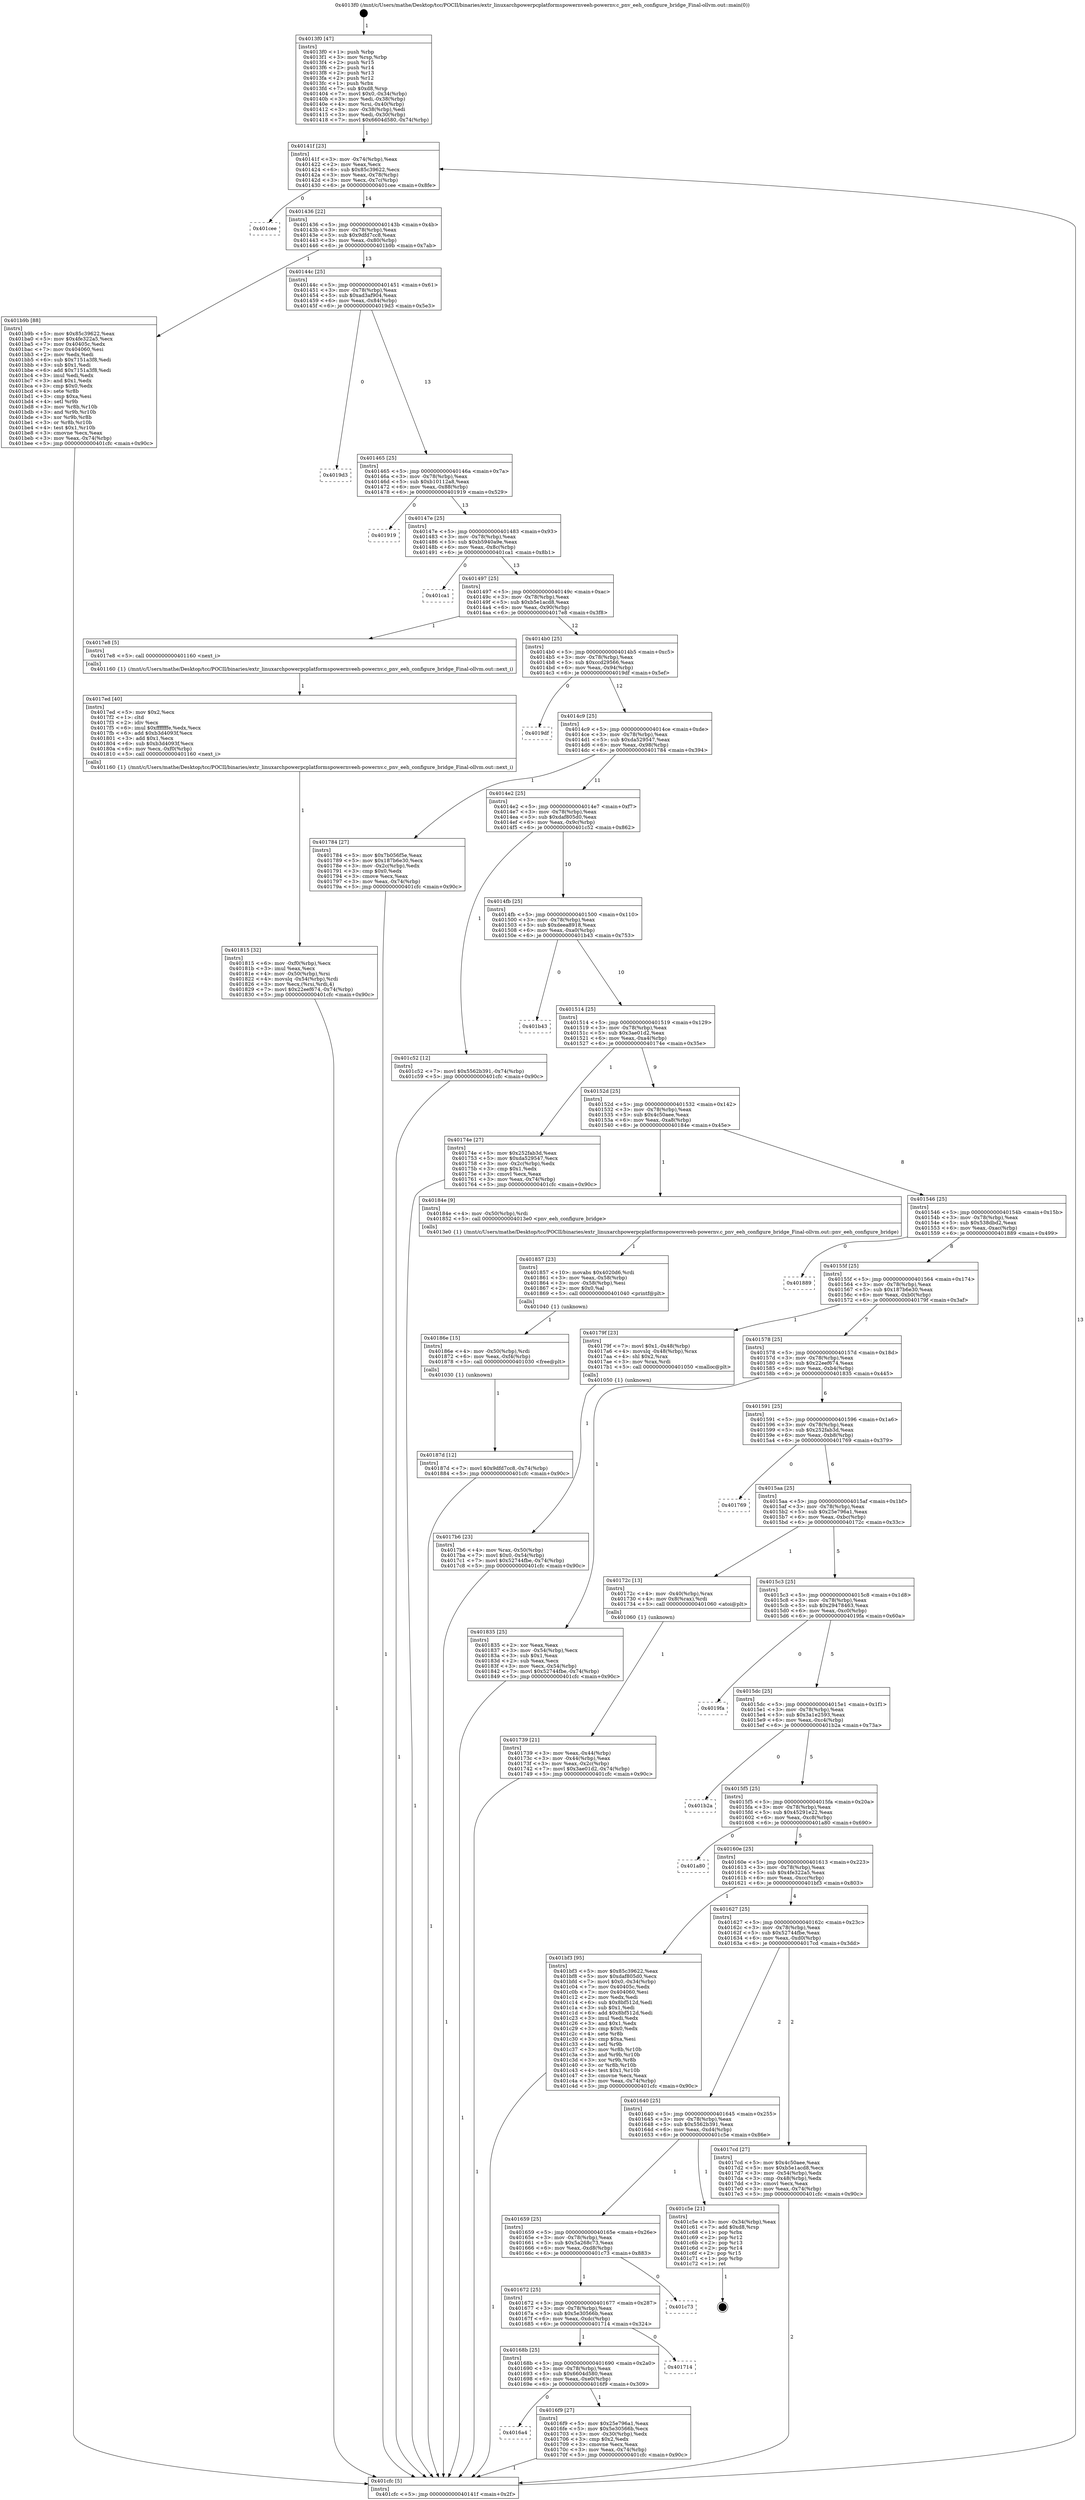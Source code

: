 digraph "0x4013f0" {
  label = "0x4013f0 (/mnt/c/Users/mathe/Desktop/tcc/POCII/binaries/extr_linuxarchpowerpcplatformspowernveeh-powernv.c_pnv_eeh_configure_bridge_Final-ollvm.out::main(0))"
  labelloc = "t"
  node[shape=record]

  Entry [label="",width=0.3,height=0.3,shape=circle,fillcolor=black,style=filled]
  "0x40141f" [label="{
     0x40141f [23]\l
     | [instrs]\l
     &nbsp;&nbsp;0x40141f \<+3\>: mov -0x74(%rbp),%eax\l
     &nbsp;&nbsp;0x401422 \<+2\>: mov %eax,%ecx\l
     &nbsp;&nbsp;0x401424 \<+6\>: sub $0x85c39622,%ecx\l
     &nbsp;&nbsp;0x40142a \<+3\>: mov %eax,-0x78(%rbp)\l
     &nbsp;&nbsp;0x40142d \<+3\>: mov %ecx,-0x7c(%rbp)\l
     &nbsp;&nbsp;0x401430 \<+6\>: je 0000000000401cee \<main+0x8fe\>\l
  }"]
  "0x401cee" [label="{
     0x401cee\l
  }", style=dashed]
  "0x401436" [label="{
     0x401436 [22]\l
     | [instrs]\l
     &nbsp;&nbsp;0x401436 \<+5\>: jmp 000000000040143b \<main+0x4b\>\l
     &nbsp;&nbsp;0x40143b \<+3\>: mov -0x78(%rbp),%eax\l
     &nbsp;&nbsp;0x40143e \<+5\>: sub $0x9dfd7cc8,%eax\l
     &nbsp;&nbsp;0x401443 \<+3\>: mov %eax,-0x80(%rbp)\l
     &nbsp;&nbsp;0x401446 \<+6\>: je 0000000000401b9b \<main+0x7ab\>\l
  }"]
  Exit [label="",width=0.3,height=0.3,shape=circle,fillcolor=black,style=filled,peripheries=2]
  "0x401b9b" [label="{
     0x401b9b [88]\l
     | [instrs]\l
     &nbsp;&nbsp;0x401b9b \<+5\>: mov $0x85c39622,%eax\l
     &nbsp;&nbsp;0x401ba0 \<+5\>: mov $0x4fe322a5,%ecx\l
     &nbsp;&nbsp;0x401ba5 \<+7\>: mov 0x40405c,%edx\l
     &nbsp;&nbsp;0x401bac \<+7\>: mov 0x404060,%esi\l
     &nbsp;&nbsp;0x401bb3 \<+2\>: mov %edx,%edi\l
     &nbsp;&nbsp;0x401bb5 \<+6\>: sub $0x7151a3f8,%edi\l
     &nbsp;&nbsp;0x401bbb \<+3\>: sub $0x1,%edi\l
     &nbsp;&nbsp;0x401bbe \<+6\>: add $0x7151a3f8,%edi\l
     &nbsp;&nbsp;0x401bc4 \<+3\>: imul %edi,%edx\l
     &nbsp;&nbsp;0x401bc7 \<+3\>: and $0x1,%edx\l
     &nbsp;&nbsp;0x401bca \<+3\>: cmp $0x0,%edx\l
     &nbsp;&nbsp;0x401bcd \<+4\>: sete %r8b\l
     &nbsp;&nbsp;0x401bd1 \<+3\>: cmp $0xa,%esi\l
     &nbsp;&nbsp;0x401bd4 \<+4\>: setl %r9b\l
     &nbsp;&nbsp;0x401bd8 \<+3\>: mov %r8b,%r10b\l
     &nbsp;&nbsp;0x401bdb \<+3\>: and %r9b,%r10b\l
     &nbsp;&nbsp;0x401bde \<+3\>: xor %r9b,%r8b\l
     &nbsp;&nbsp;0x401be1 \<+3\>: or %r8b,%r10b\l
     &nbsp;&nbsp;0x401be4 \<+4\>: test $0x1,%r10b\l
     &nbsp;&nbsp;0x401be8 \<+3\>: cmovne %ecx,%eax\l
     &nbsp;&nbsp;0x401beb \<+3\>: mov %eax,-0x74(%rbp)\l
     &nbsp;&nbsp;0x401bee \<+5\>: jmp 0000000000401cfc \<main+0x90c\>\l
  }"]
  "0x40144c" [label="{
     0x40144c [25]\l
     | [instrs]\l
     &nbsp;&nbsp;0x40144c \<+5\>: jmp 0000000000401451 \<main+0x61\>\l
     &nbsp;&nbsp;0x401451 \<+3\>: mov -0x78(%rbp),%eax\l
     &nbsp;&nbsp;0x401454 \<+5\>: sub $0xad3af904,%eax\l
     &nbsp;&nbsp;0x401459 \<+6\>: mov %eax,-0x84(%rbp)\l
     &nbsp;&nbsp;0x40145f \<+6\>: je 00000000004019d3 \<main+0x5e3\>\l
  }"]
  "0x40187d" [label="{
     0x40187d [12]\l
     | [instrs]\l
     &nbsp;&nbsp;0x40187d \<+7\>: movl $0x9dfd7cc8,-0x74(%rbp)\l
     &nbsp;&nbsp;0x401884 \<+5\>: jmp 0000000000401cfc \<main+0x90c\>\l
  }"]
  "0x4019d3" [label="{
     0x4019d3\l
  }", style=dashed]
  "0x401465" [label="{
     0x401465 [25]\l
     | [instrs]\l
     &nbsp;&nbsp;0x401465 \<+5\>: jmp 000000000040146a \<main+0x7a\>\l
     &nbsp;&nbsp;0x40146a \<+3\>: mov -0x78(%rbp),%eax\l
     &nbsp;&nbsp;0x40146d \<+5\>: sub $0xb10112a8,%eax\l
     &nbsp;&nbsp;0x401472 \<+6\>: mov %eax,-0x88(%rbp)\l
     &nbsp;&nbsp;0x401478 \<+6\>: je 0000000000401919 \<main+0x529\>\l
  }"]
  "0x40186e" [label="{
     0x40186e [15]\l
     | [instrs]\l
     &nbsp;&nbsp;0x40186e \<+4\>: mov -0x50(%rbp),%rdi\l
     &nbsp;&nbsp;0x401872 \<+6\>: mov %eax,-0xf4(%rbp)\l
     &nbsp;&nbsp;0x401878 \<+5\>: call 0000000000401030 \<free@plt\>\l
     | [calls]\l
     &nbsp;&nbsp;0x401030 \{1\} (unknown)\l
  }"]
  "0x401919" [label="{
     0x401919\l
  }", style=dashed]
  "0x40147e" [label="{
     0x40147e [25]\l
     | [instrs]\l
     &nbsp;&nbsp;0x40147e \<+5\>: jmp 0000000000401483 \<main+0x93\>\l
     &nbsp;&nbsp;0x401483 \<+3\>: mov -0x78(%rbp),%eax\l
     &nbsp;&nbsp;0x401486 \<+5\>: sub $0xb5940a9e,%eax\l
     &nbsp;&nbsp;0x40148b \<+6\>: mov %eax,-0x8c(%rbp)\l
     &nbsp;&nbsp;0x401491 \<+6\>: je 0000000000401ca1 \<main+0x8b1\>\l
  }"]
  "0x401857" [label="{
     0x401857 [23]\l
     | [instrs]\l
     &nbsp;&nbsp;0x401857 \<+10\>: movabs $0x4020d6,%rdi\l
     &nbsp;&nbsp;0x401861 \<+3\>: mov %eax,-0x58(%rbp)\l
     &nbsp;&nbsp;0x401864 \<+3\>: mov -0x58(%rbp),%esi\l
     &nbsp;&nbsp;0x401867 \<+2\>: mov $0x0,%al\l
     &nbsp;&nbsp;0x401869 \<+5\>: call 0000000000401040 \<printf@plt\>\l
     | [calls]\l
     &nbsp;&nbsp;0x401040 \{1\} (unknown)\l
  }"]
  "0x401ca1" [label="{
     0x401ca1\l
  }", style=dashed]
  "0x401497" [label="{
     0x401497 [25]\l
     | [instrs]\l
     &nbsp;&nbsp;0x401497 \<+5\>: jmp 000000000040149c \<main+0xac\>\l
     &nbsp;&nbsp;0x40149c \<+3\>: mov -0x78(%rbp),%eax\l
     &nbsp;&nbsp;0x40149f \<+5\>: sub $0xb5e1acd8,%eax\l
     &nbsp;&nbsp;0x4014a4 \<+6\>: mov %eax,-0x90(%rbp)\l
     &nbsp;&nbsp;0x4014aa \<+6\>: je 00000000004017e8 \<main+0x3f8\>\l
  }"]
  "0x401815" [label="{
     0x401815 [32]\l
     | [instrs]\l
     &nbsp;&nbsp;0x401815 \<+6\>: mov -0xf0(%rbp),%ecx\l
     &nbsp;&nbsp;0x40181b \<+3\>: imul %eax,%ecx\l
     &nbsp;&nbsp;0x40181e \<+4\>: mov -0x50(%rbp),%rsi\l
     &nbsp;&nbsp;0x401822 \<+4\>: movslq -0x54(%rbp),%rdi\l
     &nbsp;&nbsp;0x401826 \<+3\>: mov %ecx,(%rsi,%rdi,4)\l
     &nbsp;&nbsp;0x401829 \<+7\>: movl $0x22eef674,-0x74(%rbp)\l
     &nbsp;&nbsp;0x401830 \<+5\>: jmp 0000000000401cfc \<main+0x90c\>\l
  }"]
  "0x4017e8" [label="{
     0x4017e8 [5]\l
     | [instrs]\l
     &nbsp;&nbsp;0x4017e8 \<+5\>: call 0000000000401160 \<next_i\>\l
     | [calls]\l
     &nbsp;&nbsp;0x401160 \{1\} (/mnt/c/Users/mathe/Desktop/tcc/POCII/binaries/extr_linuxarchpowerpcplatformspowernveeh-powernv.c_pnv_eeh_configure_bridge_Final-ollvm.out::next_i)\l
  }"]
  "0x4014b0" [label="{
     0x4014b0 [25]\l
     | [instrs]\l
     &nbsp;&nbsp;0x4014b0 \<+5\>: jmp 00000000004014b5 \<main+0xc5\>\l
     &nbsp;&nbsp;0x4014b5 \<+3\>: mov -0x78(%rbp),%eax\l
     &nbsp;&nbsp;0x4014b8 \<+5\>: sub $0xccd29566,%eax\l
     &nbsp;&nbsp;0x4014bd \<+6\>: mov %eax,-0x94(%rbp)\l
     &nbsp;&nbsp;0x4014c3 \<+6\>: je 00000000004019df \<main+0x5ef\>\l
  }"]
  "0x4017ed" [label="{
     0x4017ed [40]\l
     | [instrs]\l
     &nbsp;&nbsp;0x4017ed \<+5\>: mov $0x2,%ecx\l
     &nbsp;&nbsp;0x4017f2 \<+1\>: cltd\l
     &nbsp;&nbsp;0x4017f3 \<+2\>: idiv %ecx\l
     &nbsp;&nbsp;0x4017f5 \<+6\>: imul $0xfffffffe,%edx,%ecx\l
     &nbsp;&nbsp;0x4017fb \<+6\>: add $0xb3d4093f,%ecx\l
     &nbsp;&nbsp;0x401801 \<+3\>: add $0x1,%ecx\l
     &nbsp;&nbsp;0x401804 \<+6\>: sub $0xb3d4093f,%ecx\l
     &nbsp;&nbsp;0x40180a \<+6\>: mov %ecx,-0xf0(%rbp)\l
     &nbsp;&nbsp;0x401810 \<+5\>: call 0000000000401160 \<next_i\>\l
     | [calls]\l
     &nbsp;&nbsp;0x401160 \{1\} (/mnt/c/Users/mathe/Desktop/tcc/POCII/binaries/extr_linuxarchpowerpcplatformspowernveeh-powernv.c_pnv_eeh_configure_bridge_Final-ollvm.out::next_i)\l
  }"]
  "0x4019df" [label="{
     0x4019df\l
  }", style=dashed]
  "0x4014c9" [label="{
     0x4014c9 [25]\l
     | [instrs]\l
     &nbsp;&nbsp;0x4014c9 \<+5\>: jmp 00000000004014ce \<main+0xde\>\l
     &nbsp;&nbsp;0x4014ce \<+3\>: mov -0x78(%rbp),%eax\l
     &nbsp;&nbsp;0x4014d1 \<+5\>: sub $0xda529547,%eax\l
     &nbsp;&nbsp;0x4014d6 \<+6\>: mov %eax,-0x98(%rbp)\l
     &nbsp;&nbsp;0x4014dc \<+6\>: je 0000000000401784 \<main+0x394\>\l
  }"]
  "0x4017b6" [label="{
     0x4017b6 [23]\l
     | [instrs]\l
     &nbsp;&nbsp;0x4017b6 \<+4\>: mov %rax,-0x50(%rbp)\l
     &nbsp;&nbsp;0x4017ba \<+7\>: movl $0x0,-0x54(%rbp)\l
     &nbsp;&nbsp;0x4017c1 \<+7\>: movl $0x52744fbe,-0x74(%rbp)\l
     &nbsp;&nbsp;0x4017c8 \<+5\>: jmp 0000000000401cfc \<main+0x90c\>\l
  }"]
  "0x401784" [label="{
     0x401784 [27]\l
     | [instrs]\l
     &nbsp;&nbsp;0x401784 \<+5\>: mov $0x7b056f5e,%eax\l
     &nbsp;&nbsp;0x401789 \<+5\>: mov $0x187b6e30,%ecx\l
     &nbsp;&nbsp;0x40178e \<+3\>: mov -0x2c(%rbp),%edx\l
     &nbsp;&nbsp;0x401791 \<+3\>: cmp $0x0,%edx\l
     &nbsp;&nbsp;0x401794 \<+3\>: cmove %ecx,%eax\l
     &nbsp;&nbsp;0x401797 \<+3\>: mov %eax,-0x74(%rbp)\l
     &nbsp;&nbsp;0x40179a \<+5\>: jmp 0000000000401cfc \<main+0x90c\>\l
  }"]
  "0x4014e2" [label="{
     0x4014e2 [25]\l
     | [instrs]\l
     &nbsp;&nbsp;0x4014e2 \<+5\>: jmp 00000000004014e7 \<main+0xf7\>\l
     &nbsp;&nbsp;0x4014e7 \<+3\>: mov -0x78(%rbp),%eax\l
     &nbsp;&nbsp;0x4014ea \<+5\>: sub $0xdaf805d0,%eax\l
     &nbsp;&nbsp;0x4014ef \<+6\>: mov %eax,-0x9c(%rbp)\l
     &nbsp;&nbsp;0x4014f5 \<+6\>: je 0000000000401c52 \<main+0x862\>\l
  }"]
  "0x401739" [label="{
     0x401739 [21]\l
     | [instrs]\l
     &nbsp;&nbsp;0x401739 \<+3\>: mov %eax,-0x44(%rbp)\l
     &nbsp;&nbsp;0x40173c \<+3\>: mov -0x44(%rbp),%eax\l
     &nbsp;&nbsp;0x40173f \<+3\>: mov %eax,-0x2c(%rbp)\l
     &nbsp;&nbsp;0x401742 \<+7\>: movl $0x3ae01d2,-0x74(%rbp)\l
     &nbsp;&nbsp;0x401749 \<+5\>: jmp 0000000000401cfc \<main+0x90c\>\l
  }"]
  "0x401c52" [label="{
     0x401c52 [12]\l
     | [instrs]\l
     &nbsp;&nbsp;0x401c52 \<+7\>: movl $0x5562b391,-0x74(%rbp)\l
     &nbsp;&nbsp;0x401c59 \<+5\>: jmp 0000000000401cfc \<main+0x90c\>\l
  }"]
  "0x4014fb" [label="{
     0x4014fb [25]\l
     | [instrs]\l
     &nbsp;&nbsp;0x4014fb \<+5\>: jmp 0000000000401500 \<main+0x110\>\l
     &nbsp;&nbsp;0x401500 \<+3\>: mov -0x78(%rbp),%eax\l
     &nbsp;&nbsp;0x401503 \<+5\>: sub $0xdeea8918,%eax\l
     &nbsp;&nbsp;0x401508 \<+6\>: mov %eax,-0xa0(%rbp)\l
     &nbsp;&nbsp;0x40150e \<+6\>: je 0000000000401b43 \<main+0x753\>\l
  }"]
  "0x4013f0" [label="{
     0x4013f0 [47]\l
     | [instrs]\l
     &nbsp;&nbsp;0x4013f0 \<+1\>: push %rbp\l
     &nbsp;&nbsp;0x4013f1 \<+3\>: mov %rsp,%rbp\l
     &nbsp;&nbsp;0x4013f4 \<+2\>: push %r15\l
     &nbsp;&nbsp;0x4013f6 \<+2\>: push %r14\l
     &nbsp;&nbsp;0x4013f8 \<+2\>: push %r13\l
     &nbsp;&nbsp;0x4013fa \<+2\>: push %r12\l
     &nbsp;&nbsp;0x4013fc \<+1\>: push %rbx\l
     &nbsp;&nbsp;0x4013fd \<+7\>: sub $0xd8,%rsp\l
     &nbsp;&nbsp;0x401404 \<+7\>: movl $0x0,-0x34(%rbp)\l
     &nbsp;&nbsp;0x40140b \<+3\>: mov %edi,-0x38(%rbp)\l
     &nbsp;&nbsp;0x40140e \<+4\>: mov %rsi,-0x40(%rbp)\l
     &nbsp;&nbsp;0x401412 \<+3\>: mov -0x38(%rbp),%edi\l
     &nbsp;&nbsp;0x401415 \<+3\>: mov %edi,-0x30(%rbp)\l
     &nbsp;&nbsp;0x401418 \<+7\>: movl $0x6604d580,-0x74(%rbp)\l
  }"]
  "0x401b43" [label="{
     0x401b43\l
  }", style=dashed]
  "0x401514" [label="{
     0x401514 [25]\l
     | [instrs]\l
     &nbsp;&nbsp;0x401514 \<+5\>: jmp 0000000000401519 \<main+0x129\>\l
     &nbsp;&nbsp;0x401519 \<+3\>: mov -0x78(%rbp),%eax\l
     &nbsp;&nbsp;0x40151c \<+5\>: sub $0x3ae01d2,%eax\l
     &nbsp;&nbsp;0x401521 \<+6\>: mov %eax,-0xa4(%rbp)\l
     &nbsp;&nbsp;0x401527 \<+6\>: je 000000000040174e \<main+0x35e\>\l
  }"]
  "0x401cfc" [label="{
     0x401cfc [5]\l
     | [instrs]\l
     &nbsp;&nbsp;0x401cfc \<+5\>: jmp 000000000040141f \<main+0x2f\>\l
  }"]
  "0x40174e" [label="{
     0x40174e [27]\l
     | [instrs]\l
     &nbsp;&nbsp;0x40174e \<+5\>: mov $0x252fab3d,%eax\l
     &nbsp;&nbsp;0x401753 \<+5\>: mov $0xda529547,%ecx\l
     &nbsp;&nbsp;0x401758 \<+3\>: mov -0x2c(%rbp),%edx\l
     &nbsp;&nbsp;0x40175b \<+3\>: cmp $0x1,%edx\l
     &nbsp;&nbsp;0x40175e \<+3\>: cmovl %ecx,%eax\l
     &nbsp;&nbsp;0x401761 \<+3\>: mov %eax,-0x74(%rbp)\l
     &nbsp;&nbsp;0x401764 \<+5\>: jmp 0000000000401cfc \<main+0x90c\>\l
  }"]
  "0x40152d" [label="{
     0x40152d [25]\l
     | [instrs]\l
     &nbsp;&nbsp;0x40152d \<+5\>: jmp 0000000000401532 \<main+0x142\>\l
     &nbsp;&nbsp;0x401532 \<+3\>: mov -0x78(%rbp),%eax\l
     &nbsp;&nbsp;0x401535 \<+5\>: sub $0x4c50aee,%eax\l
     &nbsp;&nbsp;0x40153a \<+6\>: mov %eax,-0xa8(%rbp)\l
     &nbsp;&nbsp;0x401540 \<+6\>: je 000000000040184e \<main+0x45e\>\l
  }"]
  "0x4016a4" [label="{
     0x4016a4\l
  }", style=dashed]
  "0x40184e" [label="{
     0x40184e [9]\l
     | [instrs]\l
     &nbsp;&nbsp;0x40184e \<+4\>: mov -0x50(%rbp),%rdi\l
     &nbsp;&nbsp;0x401852 \<+5\>: call 00000000004013e0 \<pnv_eeh_configure_bridge\>\l
     | [calls]\l
     &nbsp;&nbsp;0x4013e0 \{1\} (/mnt/c/Users/mathe/Desktop/tcc/POCII/binaries/extr_linuxarchpowerpcplatformspowernveeh-powernv.c_pnv_eeh_configure_bridge_Final-ollvm.out::pnv_eeh_configure_bridge)\l
  }"]
  "0x401546" [label="{
     0x401546 [25]\l
     | [instrs]\l
     &nbsp;&nbsp;0x401546 \<+5\>: jmp 000000000040154b \<main+0x15b\>\l
     &nbsp;&nbsp;0x40154b \<+3\>: mov -0x78(%rbp),%eax\l
     &nbsp;&nbsp;0x40154e \<+5\>: sub $0x538dbd2,%eax\l
     &nbsp;&nbsp;0x401553 \<+6\>: mov %eax,-0xac(%rbp)\l
     &nbsp;&nbsp;0x401559 \<+6\>: je 0000000000401889 \<main+0x499\>\l
  }"]
  "0x4016f9" [label="{
     0x4016f9 [27]\l
     | [instrs]\l
     &nbsp;&nbsp;0x4016f9 \<+5\>: mov $0x25e796a1,%eax\l
     &nbsp;&nbsp;0x4016fe \<+5\>: mov $0x5e30566b,%ecx\l
     &nbsp;&nbsp;0x401703 \<+3\>: mov -0x30(%rbp),%edx\l
     &nbsp;&nbsp;0x401706 \<+3\>: cmp $0x2,%edx\l
     &nbsp;&nbsp;0x401709 \<+3\>: cmovne %ecx,%eax\l
     &nbsp;&nbsp;0x40170c \<+3\>: mov %eax,-0x74(%rbp)\l
     &nbsp;&nbsp;0x40170f \<+5\>: jmp 0000000000401cfc \<main+0x90c\>\l
  }"]
  "0x401889" [label="{
     0x401889\l
  }", style=dashed]
  "0x40155f" [label="{
     0x40155f [25]\l
     | [instrs]\l
     &nbsp;&nbsp;0x40155f \<+5\>: jmp 0000000000401564 \<main+0x174\>\l
     &nbsp;&nbsp;0x401564 \<+3\>: mov -0x78(%rbp),%eax\l
     &nbsp;&nbsp;0x401567 \<+5\>: sub $0x187b6e30,%eax\l
     &nbsp;&nbsp;0x40156c \<+6\>: mov %eax,-0xb0(%rbp)\l
     &nbsp;&nbsp;0x401572 \<+6\>: je 000000000040179f \<main+0x3af\>\l
  }"]
  "0x40168b" [label="{
     0x40168b [25]\l
     | [instrs]\l
     &nbsp;&nbsp;0x40168b \<+5\>: jmp 0000000000401690 \<main+0x2a0\>\l
     &nbsp;&nbsp;0x401690 \<+3\>: mov -0x78(%rbp),%eax\l
     &nbsp;&nbsp;0x401693 \<+5\>: sub $0x6604d580,%eax\l
     &nbsp;&nbsp;0x401698 \<+6\>: mov %eax,-0xe0(%rbp)\l
     &nbsp;&nbsp;0x40169e \<+6\>: je 00000000004016f9 \<main+0x309\>\l
  }"]
  "0x40179f" [label="{
     0x40179f [23]\l
     | [instrs]\l
     &nbsp;&nbsp;0x40179f \<+7\>: movl $0x1,-0x48(%rbp)\l
     &nbsp;&nbsp;0x4017a6 \<+4\>: movslq -0x48(%rbp),%rax\l
     &nbsp;&nbsp;0x4017aa \<+4\>: shl $0x2,%rax\l
     &nbsp;&nbsp;0x4017ae \<+3\>: mov %rax,%rdi\l
     &nbsp;&nbsp;0x4017b1 \<+5\>: call 0000000000401050 \<malloc@plt\>\l
     | [calls]\l
     &nbsp;&nbsp;0x401050 \{1\} (unknown)\l
  }"]
  "0x401578" [label="{
     0x401578 [25]\l
     | [instrs]\l
     &nbsp;&nbsp;0x401578 \<+5\>: jmp 000000000040157d \<main+0x18d\>\l
     &nbsp;&nbsp;0x40157d \<+3\>: mov -0x78(%rbp),%eax\l
     &nbsp;&nbsp;0x401580 \<+5\>: sub $0x22eef674,%eax\l
     &nbsp;&nbsp;0x401585 \<+6\>: mov %eax,-0xb4(%rbp)\l
     &nbsp;&nbsp;0x40158b \<+6\>: je 0000000000401835 \<main+0x445\>\l
  }"]
  "0x401714" [label="{
     0x401714\l
  }", style=dashed]
  "0x401835" [label="{
     0x401835 [25]\l
     | [instrs]\l
     &nbsp;&nbsp;0x401835 \<+2\>: xor %eax,%eax\l
     &nbsp;&nbsp;0x401837 \<+3\>: mov -0x54(%rbp),%ecx\l
     &nbsp;&nbsp;0x40183a \<+3\>: sub $0x1,%eax\l
     &nbsp;&nbsp;0x40183d \<+2\>: sub %eax,%ecx\l
     &nbsp;&nbsp;0x40183f \<+3\>: mov %ecx,-0x54(%rbp)\l
     &nbsp;&nbsp;0x401842 \<+7\>: movl $0x52744fbe,-0x74(%rbp)\l
     &nbsp;&nbsp;0x401849 \<+5\>: jmp 0000000000401cfc \<main+0x90c\>\l
  }"]
  "0x401591" [label="{
     0x401591 [25]\l
     | [instrs]\l
     &nbsp;&nbsp;0x401591 \<+5\>: jmp 0000000000401596 \<main+0x1a6\>\l
     &nbsp;&nbsp;0x401596 \<+3\>: mov -0x78(%rbp),%eax\l
     &nbsp;&nbsp;0x401599 \<+5\>: sub $0x252fab3d,%eax\l
     &nbsp;&nbsp;0x40159e \<+6\>: mov %eax,-0xb8(%rbp)\l
     &nbsp;&nbsp;0x4015a4 \<+6\>: je 0000000000401769 \<main+0x379\>\l
  }"]
  "0x401672" [label="{
     0x401672 [25]\l
     | [instrs]\l
     &nbsp;&nbsp;0x401672 \<+5\>: jmp 0000000000401677 \<main+0x287\>\l
     &nbsp;&nbsp;0x401677 \<+3\>: mov -0x78(%rbp),%eax\l
     &nbsp;&nbsp;0x40167a \<+5\>: sub $0x5e30566b,%eax\l
     &nbsp;&nbsp;0x40167f \<+6\>: mov %eax,-0xdc(%rbp)\l
     &nbsp;&nbsp;0x401685 \<+6\>: je 0000000000401714 \<main+0x324\>\l
  }"]
  "0x401769" [label="{
     0x401769\l
  }", style=dashed]
  "0x4015aa" [label="{
     0x4015aa [25]\l
     | [instrs]\l
     &nbsp;&nbsp;0x4015aa \<+5\>: jmp 00000000004015af \<main+0x1bf\>\l
     &nbsp;&nbsp;0x4015af \<+3\>: mov -0x78(%rbp),%eax\l
     &nbsp;&nbsp;0x4015b2 \<+5\>: sub $0x25e796a1,%eax\l
     &nbsp;&nbsp;0x4015b7 \<+6\>: mov %eax,-0xbc(%rbp)\l
     &nbsp;&nbsp;0x4015bd \<+6\>: je 000000000040172c \<main+0x33c\>\l
  }"]
  "0x401c73" [label="{
     0x401c73\l
  }", style=dashed]
  "0x40172c" [label="{
     0x40172c [13]\l
     | [instrs]\l
     &nbsp;&nbsp;0x40172c \<+4\>: mov -0x40(%rbp),%rax\l
     &nbsp;&nbsp;0x401730 \<+4\>: mov 0x8(%rax),%rdi\l
     &nbsp;&nbsp;0x401734 \<+5\>: call 0000000000401060 \<atoi@plt\>\l
     | [calls]\l
     &nbsp;&nbsp;0x401060 \{1\} (unknown)\l
  }"]
  "0x4015c3" [label="{
     0x4015c3 [25]\l
     | [instrs]\l
     &nbsp;&nbsp;0x4015c3 \<+5\>: jmp 00000000004015c8 \<main+0x1d8\>\l
     &nbsp;&nbsp;0x4015c8 \<+3\>: mov -0x78(%rbp),%eax\l
     &nbsp;&nbsp;0x4015cb \<+5\>: sub $0x29478463,%eax\l
     &nbsp;&nbsp;0x4015d0 \<+6\>: mov %eax,-0xc0(%rbp)\l
     &nbsp;&nbsp;0x4015d6 \<+6\>: je 00000000004019fa \<main+0x60a\>\l
  }"]
  "0x401659" [label="{
     0x401659 [25]\l
     | [instrs]\l
     &nbsp;&nbsp;0x401659 \<+5\>: jmp 000000000040165e \<main+0x26e\>\l
     &nbsp;&nbsp;0x40165e \<+3\>: mov -0x78(%rbp),%eax\l
     &nbsp;&nbsp;0x401661 \<+5\>: sub $0x5a268c73,%eax\l
     &nbsp;&nbsp;0x401666 \<+6\>: mov %eax,-0xd8(%rbp)\l
     &nbsp;&nbsp;0x40166c \<+6\>: je 0000000000401c73 \<main+0x883\>\l
  }"]
  "0x4019fa" [label="{
     0x4019fa\l
  }", style=dashed]
  "0x4015dc" [label="{
     0x4015dc [25]\l
     | [instrs]\l
     &nbsp;&nbsp;0x4015dc \<+5\>: jmp 00000000004015e1 \<main+0x1f1\>\l
     &nbsp;&nbsp;0x4015e1 \<+3\>: mov -0x78(%rbp),%eax\l
     &nbsp;&nbsp;0x4015e4 \<+5\>: sub $0x3a1e2593,%eax\l
     &nbsp;&nbsp;0x4015e9 \<+6\>: mov %eax,-0xc4(%rbp)\l
     &nbsp;&nbsp;0x4015ef \<+6\>: je 0000000000401b2a \<main+0x73a\>\l
  }"]
  "0x401c5e" [label="{
     0x401c5e [21]\l
     | [instrs]\l
     &nbsp;&nbsp;0x401c5e \<+3\>: mov -0x34(%rbp),%eax\l
     &nbsp;&nbsp;0x401c61 \<+7\>: add $0xd8,%rsp\l
     &nbsp;&nbsp;0x401c68 \<+1\>: pop %rbx\l
     &nbsp;&nbsp;0x401c69 \<+2\>: pop %r12\l
     &nbsp;&nbsp;0x401c6b \<+2\>: pop %r13\l
     &nbsp;&nbsp;0x401c6d \<+2\>: pop %r14\l
     &nbsp;&nbsp;0x401c6f \<+2\>: pop %r15\l
     &nbsp;&nbsp;0x401c71 \<+1\>: pop %rbp\l
     &nbsp;&nbsp;0x401c72 \<+1\>: ret\l
  }"]
  "0x401b2a" [label="{
     0x401b2a\l
  }", style=dashed]
  "0x4015f5" [label="{
     0x4015f5 [25]\l
     | [instrs]\l
     &nbsp;&nbsp;0x4015f5 \<+5\>: jmp 00000000004015fa \<main+0x20a\>\l
     &nbsp;&nbsp;0x4015fa \<+3\>: mov -0x78(%rbp),%eax\l
     &nbsp;&nbsp;0x4015fd \<+5\>: sub $0x45291e22,%eax\l
     &nbsp;&nbsp;0x401602 \<+6\>: mov %eax,-0xc8(%rbp)\l
     &nbsp;&nbsp;0x401608 \<+6\>: je 0000000000401a80 \<main+0x690\>\l
  }"]
  "0x401640" [label="{
     0x401640 [25]\l
     | [instrs]\l
     &nbsp;&nbsp;0x401640 \<+5\>: jmp 0000000000401645 \<main+0x255\>\l
     &nbsp;&nbsp;0x401645 \<+3\>: mov -0x78(%rbp),%eax\l
     &nbsp;&nbsp;0x401648 \<+5\>: sub $0x5562b391,%eax\l
     &nbsp;&nbsp;0x40164d \<+6\>: mov %eax,-0xd4(%rbp)\l
     &nbsp;&nbsp;0x401653 \<+6\>: je 0000000000401c5e \<main+0x86e\>\l
  }"]
  "0x401a80" [label="{
     0x401a80\l
  }", style=dashed]
  "0x40160e" [label="{
     0x40160e [25]\l
     | [instrs]\l
     &nbsp;&nbsp;0x40160e \<+5\>: jmp 0000000000401613 \<main+0x223\>\l
     &nbsp;&nbsp;0x401613 \<+3\>: mov -0x78(%rbp),%eax\l
     &nbsp;&nbsp;0x401616 \<+5\>: sub $0x4fe322a5,%eax\l
     &nbsp;&nbsp;0x40161b \<+6\>: mov %eax,-0xcc(%rbp)\l
     &nbsp;&nbsp;0x401621 \<+6\>: je 0000000000401bf3 \<main+0x803\>\l
  }"]
  "0x4017cd" [label="{
     0x4017cd [27]\l
     | [instrs]\l
     &nbsp;&nbsp;0x4017cd \<+5\>: mov $0x4c50aee,%eax\l
     &nbsp;&nbsp;0x4017d2 \<+5\>: mov $0xb5e1acd8,%ecx\l
     &nbsp;&nbsp;0x4017d7 \<+3\>: mov -0x54(%rbp),%edx\l
     &nbsp;&nbsp;0x4017da \<+3\>: cmp -0x48(%rbp),%edx\l
     &nbsp;&nbsp;0x4017dd \<+3\>: cmovl %ecx,%eax\l
     &nbsp;&nbsp;0x4017e0 \<+3\>: mov %eax,-0x74(%rbp)\l
     &nbsp;&nbsp;0x4017e3 \<+5\>: jmp 0000000000401cfc \<main+0x90c\>\l
  }"]
  "0x401bf3" [label="{
     0x401bf3 [95]\l
     | [instrs]\l
     &nbsp;&nbsp;0x401bf3 \<+5\>: mov $0x85c39622,%eax\l
     &nbsp;&nbsp;0x401bf8 \<+5\>: mov $0xdaf805d0,%ecx\l
     &nbsp;&nbsp;0x401bfd \<+7\>: movl $0x0,-0x34(%rbp)\l
     &nbsp;&nbsp;0x401c04 \<+7\>: mov 0x40405c,%edx\l
     &nbsp;&nbsp;0x401c0b \<+7\>: mov 0x404060,%esi\l
     &nbsp;&nbsp;0x401c12 \<+2\>: mov %edx,%edi\l
     &nbsp;&nbsp;0x401c14 \<+6\>: sub $0x8bf512d,%edi\l
     &nbsp;&nbsp;0x401c1a \<+3\>: sub $0x1,%edi\l
     &nbsp;&nbsp;0x401c1d \<+6\>: add $0x8bf512d,%edi\l
     &nbsp;&nbsp;0x401c23 \<+3\>: imul %edi,%edx\l
     &nbsp;&nbsp;0x401c26 \<+3\>: and $0x1,%edx\l
     &nbsp;&nbsp;0x401c29 \<+3\>: cmp $0x0,%edx\l
     &nbsp;&nbsp;0x401c2c \<+4\>: sete %r8b\l
     &nbsp;&nbsp;0x401c30 \<+3\>: cmp $0xa,%esi\l
     &nbsp;&nbsp;0x401c33 \<+4\>: setl %r9b\l
     &nbsp;&nbsp;0x401c37 \<+3\>: mov %r8b,%r10b\l
     &nbsp;&nbsp;0x401c3a \<+3\>: and %r9b,%r10b\l
     &nbsp;&nbsp;0x401c3d \<+3\>: xor %r9b,%r8b\l
     &nbsp;&nbsp;0x401c40 \<+3\>: or %r8b,%r10b\l
     &nbsp;&nbsp;0x401c43 \<+4\>: test $0x1,%r10b\l
     &nbsp;&nbsp;0x401c47 \<+3\>: cmovne %ecx,%eax\l
     &nbsp;&nbsp;0x401c4a \<+3\>: mov %eax,-0x74(%rbp)\l
     &nbsp;&nbsp;0x401c4d \<+5\>: jmp 0000000000401cfc \<main+0x90c\>\l
  }"]
  "0x401627" [label="{
     0x401627 [25]\l
     | [instrs]\l
     &nbsp;&nbsp;0x401627 \<+5\>: jmp 000000000040162c \<main+0x23c\>\l
     &nbsp;&nbsp;0x40162c \<+3\>: mov -0x78(%rbp),%eax\l
     &nbsp;&nbsp;0x40162f \<+5\>: sub $0x52744fbe,%eax\l
     &nbsp;&nbsp;0x401634 \<+6\>: mov %eax,-0xd0(%rbp)\l
     &nbsp;&nbsp;0x40163a \<+6\>: je 00000000004017cd \<main+0x3dd\>\l
  }"]
  Entry -> "0x4013f0" [label=" 1"]
  "0x40141f" -> "0x401cee" [label=" 0"]
  "0x40141f" -> "0x401436" [label=" 14"]
  "0x401c5e" -> Exit [label=" 1"]
  "0x401436" -> "0x401b9b" [label=" 1"]
  "0x401436" -> "0x40144c" [label=" 13"]
  "0x401c52" -> "0x401cfc" [label=" 1"]
  "0x40144c" -> "0x4019d3" [label=" 0"]
  "0x40144c" -> "0x401465" [label=" 13"]
  "0x401bf3" -> "0x401cfc" [label=" 1"]
  "0x401465" -> "0x401919" [label=" 0"]
  "0x401465" -> "0x40147e" [label=" 13"]
  "0x401b9b" -> "0x401cfc" [label=" 1"]
  "0x40147e" -> "0x401ca1" [label=" 0"]
  "0x40147e" -> "0x401497" [label=" 13"]
  "0x40187d" -> "0x401cfc" [label=" 1"]
  "0x401497" -> "0x4017e8" [label=" 1"]
  "0x401497" -> "0x4014b0" [label=" 12"]
  "0x40186e" -> "0x40187d" [label=" 1"]
  "0x4014b0" -> "0x4019df" [label=" 0"]
  "0x4014b0" -> "0x4014c9" [label=" 12"]
  "0x401857" -> "0x40186e" [label=" 1"]
  "0x4014c9" -> "0x401784" [label=" 1"]
  "0x4014c9" -> "0x4014e2" [label=" 11"]
  "0x40184e" -> "0x401857" [label=" 1"]
  "0x4014e2" -> "0x401c52" [label=" 1"]
  "0x4014e2" -> "0x4014fb" [label=" 10"]
  "0x401835" -> "0x401cfc" [label=" 1"]
  "0x4014fb" -> "0x401b43" [label=" 0"]
  "0x4014fb" -> "0x401514" [label=" 10"]
  "0x401815" -> "0x401cfc" [label=" 1"]
  "0x401514" -> "0x40174e" [label=" 1"]
  "0x401514" -> "0x40152d" [label=" 9"]
  "0x4017ed" -> "0x401815" [label=" 1"]
  "0x40152d" -> "0x40184e" [label=" 1"]
  "0x40152d" -> "0x401546" [label=" 8"]
  "0x4017e8" -> "0x4017ed" [label=" 1"]
  "0x401546" -> "0x401889" [label=" 0"]
  "0x401546" -> "0x40155f" [label=" 8"]
  "0x4017cd" -> "0x401cfc" [label=" 2"]
  "0x40155f" -> "0x40179f" [label=" 1"]
  "0x40155f" -> "0x401578" [label=" 7"]
  "0x40179f" -> "0x4017b6" [label=" 1"]
  "0x401578" -> "0x401835" [label=" 1"]
  "0x401578" -> "0x401591" [label=" 6"]
  "0x401784" -> "0x401cfc" [label=" 1"]
  "0x401591" -> "0x401769" [label=" 0"]
  "0x401591" -> "0x4015aa" [label=" 6"]
  "0x401739" -> "0x401cfc" [label=" 1"]
  "0x4015aa" -> "0x40172c" [label=" 1"]
  "0x4015aa" -> "0x4015c3" [label=" 5"]
  "0x40172c" -> "0x401739" [label=" 1"]
  "0x4015c3" -> "0x4019fa" [label=" 0"]
  "0x4015c3" -> "0x4015dc" [label=" 5"]
  "0x4013f0" -> "0x40141f" [label=" 1"]
  "0x4015dc" -> "0x401b2a" [label=" 0"]
  "0x4015dc" -> "0x4015f5" [label=" 5"]
  "0x4016f9" -> "0x401cfc" [label=" 1"]
  "0x4015f5" -> "0x401a80" [label=" 0"]
  "0x4015f5" -> "0x40160e" [label=" 5"]
  "0x40168b" -> "0x4016f9" [label=" 1"]
  "0x40160e" -> "0x401bf3" [label=" 1"]
  "0x40160e" -> "0x401627" [label=" 4"]
  "0x4017b6" -> "0x401cfc" [label=" 1"]
  "0x401627" -> "0x4017cd" [label=" 2"]
  "0x401627" -> "0x401640" [label=" 2"]
  "0x40168b" -> "0x4016a4" [label=" 0"]
  "0x401640" -> "0x401c5e" [label=" 1"]
  "0x401640" -> "0x401659" [label=" 1"]
  "0x401cfc" -> "0x40141f" [label=" 13"]
  "0x401659" -> "0x401c73" [label=" 0"]
  "0x401659" -> "0x401672" [label=" 1"]
  "0x40174e" -> "0x401cfc" [label=" 1"]
  "0x401672" -> "0x401714" [label=" 0"]
  "0x401672" -> "0x40168b" [label=" 1"]
}
